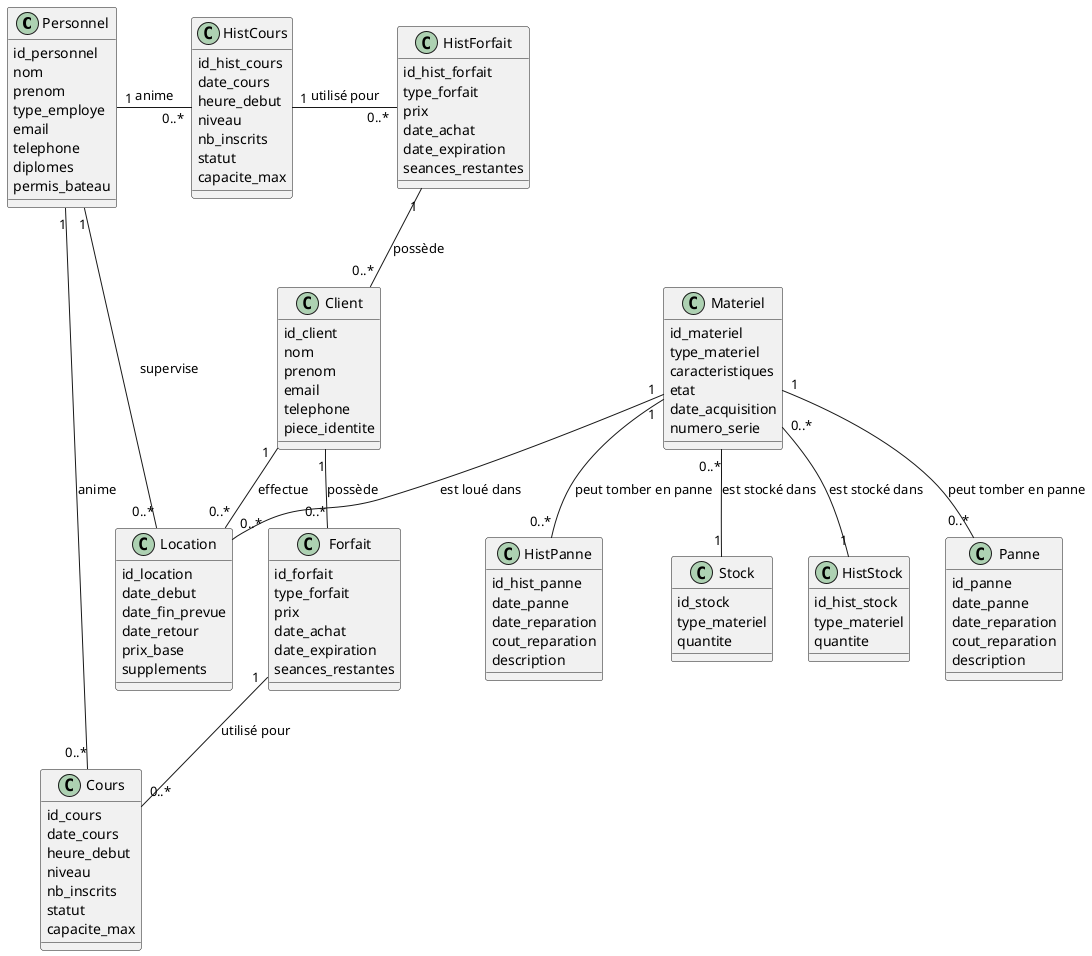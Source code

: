 @startuml
    class Personnel {
        id_personnel
        nom
        prenom
        type_employe
        email
        telephone
        diplomes
        permis_bateau
    }

    class Client {
        id_client
        nom
        prenom
        email
        telephone
        piece_identite
    }

    class Materiel {
        id_materiel
        type_materiel
        caracteristiques
        etat
        date_acquisition
        numero_serie
    }

    class Forfait {
        id_forfait
        type_forfait
        prix
        date_achat
        date_expiration
        seances_restantes
    }

    class HistForfait {
        id_hist_forfait
        type_forfait
        prix
        date_achat
        date_expiration
        seances_restantes
    }

    class Cours {
        id_cours
        date_cours
        heure_debut
        niveau
        nb_inscrits
        statut
        capacite_max
    }

    class HistCours {
        id_hist_cours
        date_cours
        heure_debut
        niveau
        nb_inscrits
        statut
        capacite_max
    }

    class Location {
        id_location
        date_debut
        date_fin_prevue
        date_retour
        prix_base
        supplements
    }

    class Panne {
        id_panne
        date_panne
        date_reparation
        cout_reparation
        description
    }

    class HistPanne {
        id_hist_panne
        date_panne
        date_reparation
        cout_reparation
        description
    }

    class Stock {
        id_stock
        type_materiel
        quantite
    }

    class HistStock {
        id_hist_stock
        type_materiel
        quantite
    }

    Client "1" -- "0..*" Forfait: possède
    Client "1" -- "0..*" Location: effectue
    Personnel "1" -- "0..*" Cours: anime
    Materiel "1" -- "0..*" Location: est loué dans
    Forfait "1" -- "0..*" Cours: utilisé pour
    Personnel "1" -- "0..*" Location: supervise
    Materiel "1" -- "0..*" Panne: peut tomber en panne
    Materiel "1" -- "0..*" HistPanne: peut tomber en panne
    Materiel "0..*" -- "1" Stock: est stocké dans
    Materiel "0..*" -- "1" HistStock: est stocké dans
    HistCours "1" - "0..*" HistForfait: utilisé pour
    Personnel "1" - "0..*" HistCours : anime
    HistForfait "1" -- "0..*" Client: possède



@enduml
